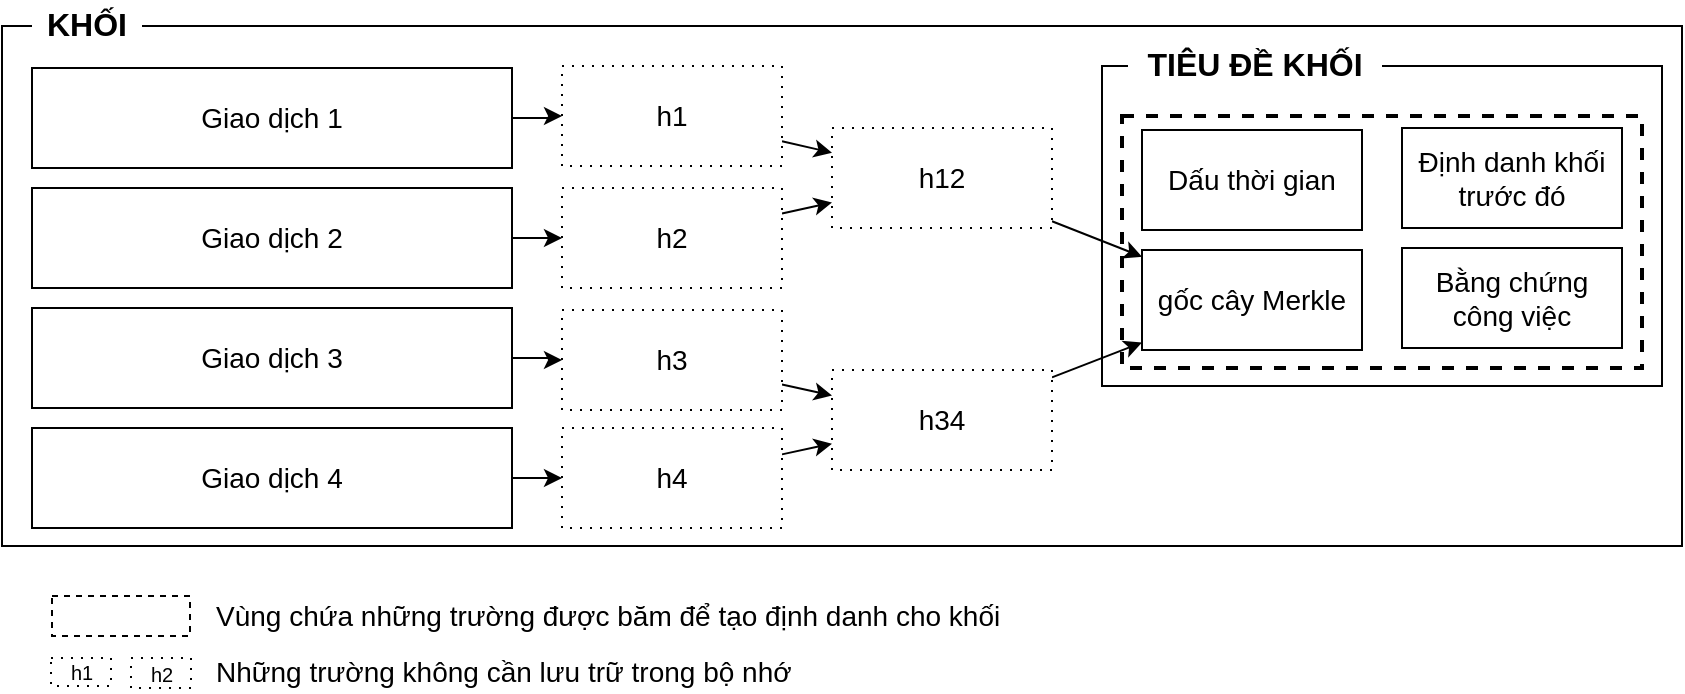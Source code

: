 <mxfile version="10.7.5" type="device"><diagram id="Gn7GgUPraevIt0nHk-nf" name="Page-1"><mxGraphModel dx="840" dy="521" grid="1" gridSize="10" guides="1" tooltips="1" connect="1" arrows="1" fold="1" page="1" pageScale="1" pageWidth="850" pageHeight="1100" math="0" shadow="0"><root><mxCell id="0"/><mxCell id="1" parent="0"/><mxCell id="6iI34yDLMS1JJAFzXcOq-41" value="" style="whiteSpace=wrap;html=1;" parent="1" vertex="1"><mxGeometry x="170" y="140" width="840" height="260" as="geometry"/></mxCell><mxCell id="6iI34yDLMS1JJAFzXcOq-1" value="" style="whiteSpace=wrap;html=1;" parent="1" vertex="1"><mxGeometry x="720" y="160" width="280" height="160" as="geometry"/></mxCell><mxCell id="6iI34yDLMS1JJAFzXcOq-3" value="Định danh khối trước đó" style="rounded=0;whiteSpace=wrap;html=1;fontSize=14;" parent="1" vertex="1"><mxGeometry x="870" y="191" width="110" height="50" as="geometry"/></mxCell><mxCell id="6iI34yDLMS1JJAFzXcOq-5" value="Dấu thời gian" style="rounded=0;whiteSpace=wrap;html=1;fontSize=14;" parent="1" vertex="1"><mxGeometry x="740" y="192" width="110" height="50" as="geometry"/></mxCell><mxCell id="6iI34yDLMS1JJAFzXcOq-27" style="edgeStyle=orthogonalEdgeStyle;rounded=0;orthogonalLoop=1;jettySize=auto;html=1;fontSize=16;" parent="1" source="6iI34yDLMS1JJAFzXcOq-6" target="6iI34yDLMS1JJAFzXcOq-23" edge="1"><mxGeometry relative="1" as="geometry"/></mxCell><mxCell id="6iI34yDLMS1JJAFzXcOq-6" value="Giao dịch 1" style="rounded=0;whiteSpace=wrap;html=1;fontSize=14;" parent="1" vertex="1"><mxGeometry x="185" y="161" width="240" height="50" as="geometry"/></mxCell><mxCell id="6iI34yDLMS1JJAFzXcOq-28" style="edgeStyle=orthogonalEdgeStyle;rounded=0;orthogonalLoop=1;jettySize=auto;html=1;fontSize=16;" parent="1" source="6iI34yDLMS1JJAFzXcOq-7" target="6iI34yDLMS1JJAFzXcOq-24" edge="1"><mxGeometry relative="1" as="geometry"/></mxCell><mxCell id="6iI34yDLMS1JJAFzXcOq-7" value="Giao dịch 2" style="rounded=0;whiteSpace=wrap;html=1;fontSize=14;" parent="1" vertex="1"><mxGeometry x="185" y="221" width="240" height="50" as="geometry"/></mxCell><mxCell id="6iI34yDLMS1JJAFzXcOq-29" style="edgeStyle=orthogonalEdgeStyle;rounded=0;orthogonalLoop=1;jettySize=auto;html=1;fontSize=16;" parent="1" source="6iI34yDLMS1JJAFzXcOq-8" target="6iI34yDLMS1JJAFzXcOq-25" edge="1"><mxGeometry relative="1" as="geometry"/></mxCell><mxCell id="6iI34yDLMS1JJAFzXcOq-8" value="Giao dịch 3" style="rounded=0;whiteSpace=wrap;html=1;fontSize=14;" parent="1" vertex="1"><mxGeometry x="185" y="281" width="240" height="50" as="geometry"/></mxCell><mxCell id="6iI34yDLMS1JJAFzXcOq-30" style="edgeStyle=orthogonalEdgeStyle;rounded=0;orthogonalLoop=1;jettySize=auto;html=1;fontSize=16;" parent="1" source="6iI34yDLMS1JJAFzXcOq-9" target="6iI34yDLMS1JJAFzXcOq-26" edge="1"><mxGeometry relative="1" as="geometry"/></mxCell><mxCell id="6iI34yDLMS1JJAFzXcOq-9" value="Giao dịch 4" style="rounded=0;whiteSpace=wrap;html=1;fontSize=14;" parent="1" vertex="1"><mxGeometry x="185" y="341" width="240" height="50" as="geometry"/></mxCell><mxCell id="6iI34yDLMS1JJAFzXcOq-10" value="Bằng chứng công việc" style="rounded=0;whiteSpace=wrap;html=1;fontSize=14;" parent="1" vertex="1"><mxGeometry x="870" y="251" width="110" height="50" as="geometry"/></mxCell><mxCell id="6iI34yDLMS1JJAFzXcOq-13" value="Vùng chứa những trường được băm để tạo định danh cho khối" style="text;html=1;strokeColor=none;fillColor=none;align=left;verticalAlign=middle;whiteSpace=wrap;rounded=0;fontSize=14;" parent="1" vertex="1"><mxGeometry x="275" y="425" width="395" height="20" as="geometry"/></mxCell><mxCell id="6iI34yDLMS1JJAFzXcOq-12" value="TIÊU ĐỀ KHỐI" style="text;html=1;strokeColor=none;fillColor=#ffffff;align=center;verticalAlign=middle;whiteSpace=wrap;rounded=0;fontSize=16;fontStyle=1" parent="1" vertex="1"><mxGeometry x="733" y="147" width="127" height="24" as="geometry"/></mxCell><mxCell id="6iI34yDLMS1JJAFzXcOq-14" value="" style="whiteSpace=wrap;html=1;fillColor=none;fontSize=14;dashed=1;strokeWidth=2;" parent="1" vertex="1"><mxGeometry x="730" y="185" width="260" height="126" as="geometry"/></mxCell><mxCell id="6iI34yDLMS1JJAFzXcOq-15" value="" style="whiteSpace=wrap;html=1;dashed=1;strokeWidth=1;fillColor=none;fontSize=14;" parent="1" vertex="1"><mxGeometry x="195" y="425" width="69" height="20" as="geometry"/></mxCell><mxCell id="6iI34yDLMS1JJAFzXcOq-40" style="edgeStyle=none;rounded=0;orthogonalLoop=1;jettySize=auto;html=1;fontSize=16;" parent="1" source="6iI34yDLMS1JJAFzXcOq-20" target="6iI34yDLMS1JJAFzXcOq-22" edge="1"><mxGeometry relative="1" as="geometry"/></mxCell><mxCell id="6iI34yDLMS1JJAFzXcOq-20" value="h12" style="rounded=0;whiteSpace=wrap;html=1;fontSize=14;dashed=1;dashPattern=1 4;" parent="1" vertex="1"><mxGeometry x="585" y="191" width="110" height="50" as="geometry"/></mxCell><mxCell id="6iI34yDLMS1JJAFzXcOq-39" style="edgeStyle=none;rounded=0;orthogonalLoop=1;jettySize=auto;html=1;fontSize=16;" parent="1" source="6iI34yDLMS1JJAFzXcOq-21" target="6iI34yDLMS1JJAFzXcOq-22" edge="1"><mxGeometry relative="1" as="geometry"/></mxCell><mxCell id="6iI34yDLMS1JJAFzXcOq-21" value="h34" style="rounded=0;whiteSpace=wrap;html=1;fontSize=14;dashed=1;dashPattern=1 4;" parent="1" vertex="1"><mxGeometry x="585" y="312" width="110" height="50" as="geometry"/></mxCell><mxCell id="6iI34yDLMS1JJAFzXcOq-22" value="gốc cây Merkle" style="rounded=0;whiteSpace=wrap;html=1;fontSize=14;" parent="1" vertex="1"><mxGeometry x="740" y="252" width="110" height="50" as="geometry"/></mxCell><mxCell id="6iI34yDLMS1JJAFzXcOq-36" style="edgeStyle=none;rounded=0;orthogonalLoop=1;jettySize=auto;html=1;fontSize=16;" parent="1" source="6iI34yDLMS1JJAFzXcOq-23" target="6iI34yDLMS1JJAFzXcOq-20" edge="1"><mxGeometry relative="1" as="geometry"/></mxCell><mxCell id="6iI34yDLMS1JJAFzXcOq-23" value="h1" style="rounded=0;whiteSpace=wrap;html=1;fontSize=14;dashed=1;dashPattern=1 4;" parent="1" vertex="1"><mxGeometry x="450" y="160" width="110" height="50" as="geometry"/></mxCell><mxCell id="6iI34yDLMS1JJAFzXcOq-35" style="edgeStyle=none;rounded=0;orthogonalLoop=1;jettySize=auto;html=1;fontSize=16;" parent="1" source="6iI34yDLMS1JJAFzXcOq-24" target="6iI34yDLMS1JJAFzXcOq-20" edge="1"><mxGeometry relative="1" as="geometry"/></mxCell><mxCell id="6iI34yDLMS1JJAFzXcOq-24" value="h2" style="rounded=0;whiteSpace=wrap;html=1;fontSize=14;dashed=1;dashPattern=1 4;" parent="1" vertex="1"><mxGeometry x="450" y="221" width="110" height="50" as="geometry"/></mxCell><mxCell id="6iI34yDLMS1JJAFzXcOq-37" style="edgeStyle=none;rounded=0;orthogonalLoop=1;jettySize=auto;html=1;fontSize=16;" parent="1" source="6iI34yDLMS1JJAFzXcOq-25" target="6iI34yDLMS1JJAFzXcOq-21" edge="1"><mxGeometry relative="1" as="geometry"/></mxCell><mxCell id="6iI34yDLMS1JJAFzXcOq-25" value="h3" style="rounded=0;whiteSpace=wrap;html=1;fontSize=14;dashed=1;dashPattern=1 4;" parent="1" vertex="1"><mxGeometry x="450" y="282" width="110" height="50" as="geometry"/></mxCell><mxCell id="6iI34yDLMS1JJAFzXcOq-38" style="edgeStyle=none;rounded=0;orthogonalLoop=1;jettySize=auto;html=1;fontSize=16;" parent="1" source="6iI34yDLMS1JJAFzXcOq-26" target="6iI34yDLMS1JJAFzXcOq-21" edge="1"><mxGeometry relative="1" as="geometry"/></mxCell><mxCell id="6iI34yDLMS1JJAFzXcOq-26" value="h4" style="rounded=0;whiteSpace=wrap;html=1;fontSize=14;dashed=1;dashPattern=1 4;" parent="1" vertex="1"><mxGeometry x="450" y="341" width="110" height="50" as="geometry"/></mxCell><mxCell id="6iI34yDLMS1JJAFzXcOq-42" value="KHỐI" style="text;html=1;strokeColor=none;fillColor=#ffffff;align=center;verticalAlign=middle;whiteSpace=wrap;rounded=0;fontSize=16;fontStyle=1" parent="1" vertex="1"><mxGeometry x="185" y="127" width="55" height="24" as="geometry"/></mxCell><mxCell id="6iI34yDLMS1JJAFzXcOq-44" value="&lt;font style=&quot;font-size: 10px;&quot;&gt;h2&lt;/font&gt;" style="rounded=0;whiteSpace=wrap;html=1;strokeWidth=1;fontSize=10;fillColor=none;dashed=1;dashPattern=1 4;" parent="1" vertex="1"><mxGeometry x="234.5" y="456" width="30" height="15" as="geometry"/></mxCell><mxCell id="6iI34yDLMS1JJAFzXcOq-45" value="&lt;font style=&quot;font-size: 10px;&quot;&gt;h1&lt;/font&gt;" style="rounded=0;whiteSpace=wrap;html=1;strokeWidth=1;fontSize=10;fillColor=none;dashed=1;dashPattern=1 4;" parent="1" vertex="1"><mxGeometry x="194.5" y="456" width="30" height="14" as="geometry"/></mxCell><mxCell id="6iI34yDLMS1JJAFzXcOq-46" value="Những trường không cần lưu trữ trong bộ nhớ" style="text;html=1;strokeColor=none;fillColor=none;align=left;verticalAlign=middle;whiteSpace=wrap;rounded=0;fontSize=14;" parent="1" vertex="1"><mxGeometry x="275" y="453" width="336" height="20" as="geometry"/></mxCell></root></mxGraphModel></diagram></mxfile>